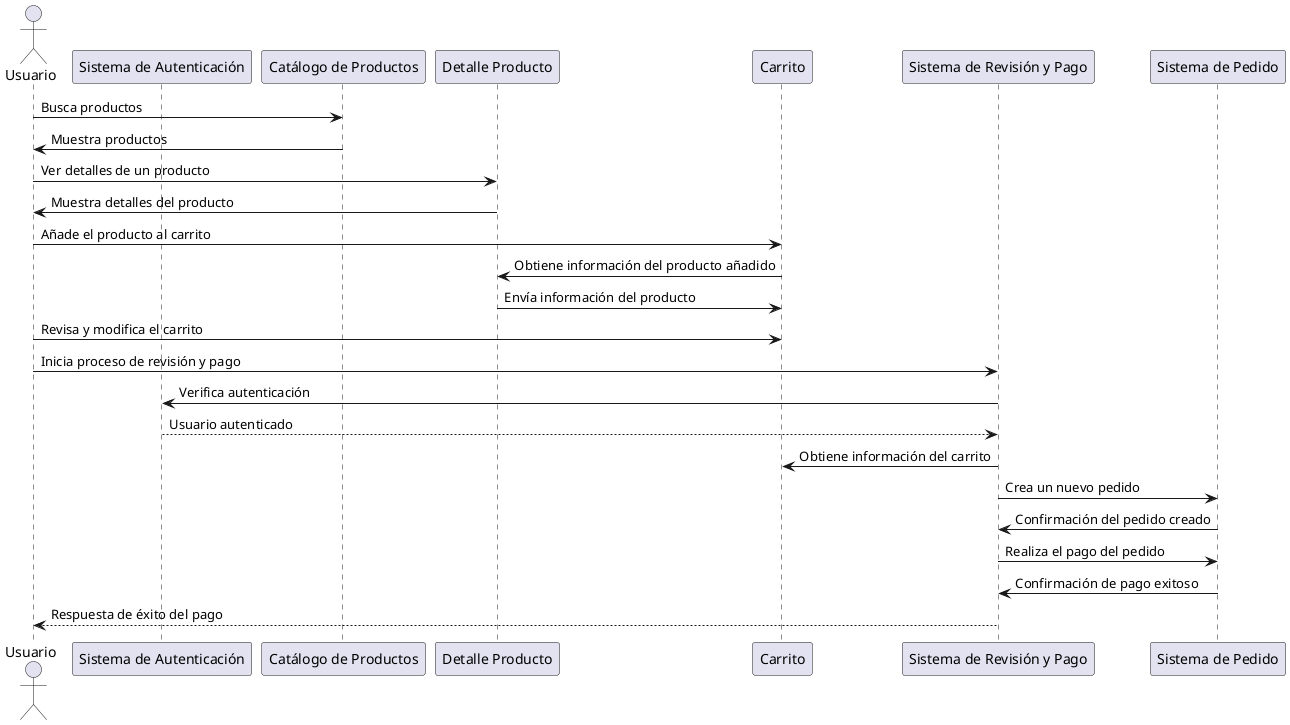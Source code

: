 @startuml
actor Usuario
participant "Sistema de Autenticación" as AuthSystem
participant "Catálogo de Productos" as ProductCatalog
participant "Detalle Producto" as ProductDetail
participant Carrito
participant "Sistema de Revisión y Pago" as CheckoutSystem
participant "Sistema de Pedido" as OrderSystem

Usuario -> ProductCatalog: Busca productos
ProductCatalog -> Usuario: Muestra productos
Usuario -> ProductDetail: Ver detalles de un producto
ProductDetail -> Usuario: Muestra detalles del producto
Usuario -> Carrito: Añade el producto al carrito
Carrito -> ProductDetail: Obtiene información del producto añadido
ProductDetail -> Carrito: Envía información del producto
Usuario -> Carrito: Revisa y modifica el carrito
Usuario -> CheckoutSystem: Inicia proceso de revisión y pago
CheckoutSystem -> AuthSystem: Verifica autenticación
AuthSystem --> CheckoutSystem: Usuario autenticado
CheckoutSystem -> Carrito: Obtiene información del carrito
CheckoutSystem -> OrderSystem: Crea un nuevo pedido
OrderSystem -> CheckoutSystem: Confirmación del pedido creado
CheckoutSystem -> OrderSystem: Realiza el pago del pedido
OrderSystem -> CheckoutSystem: Confirmación de pago exitoso
CheckoutSystem --> Usuario: Respuesta de éxito del pago

@enduml
